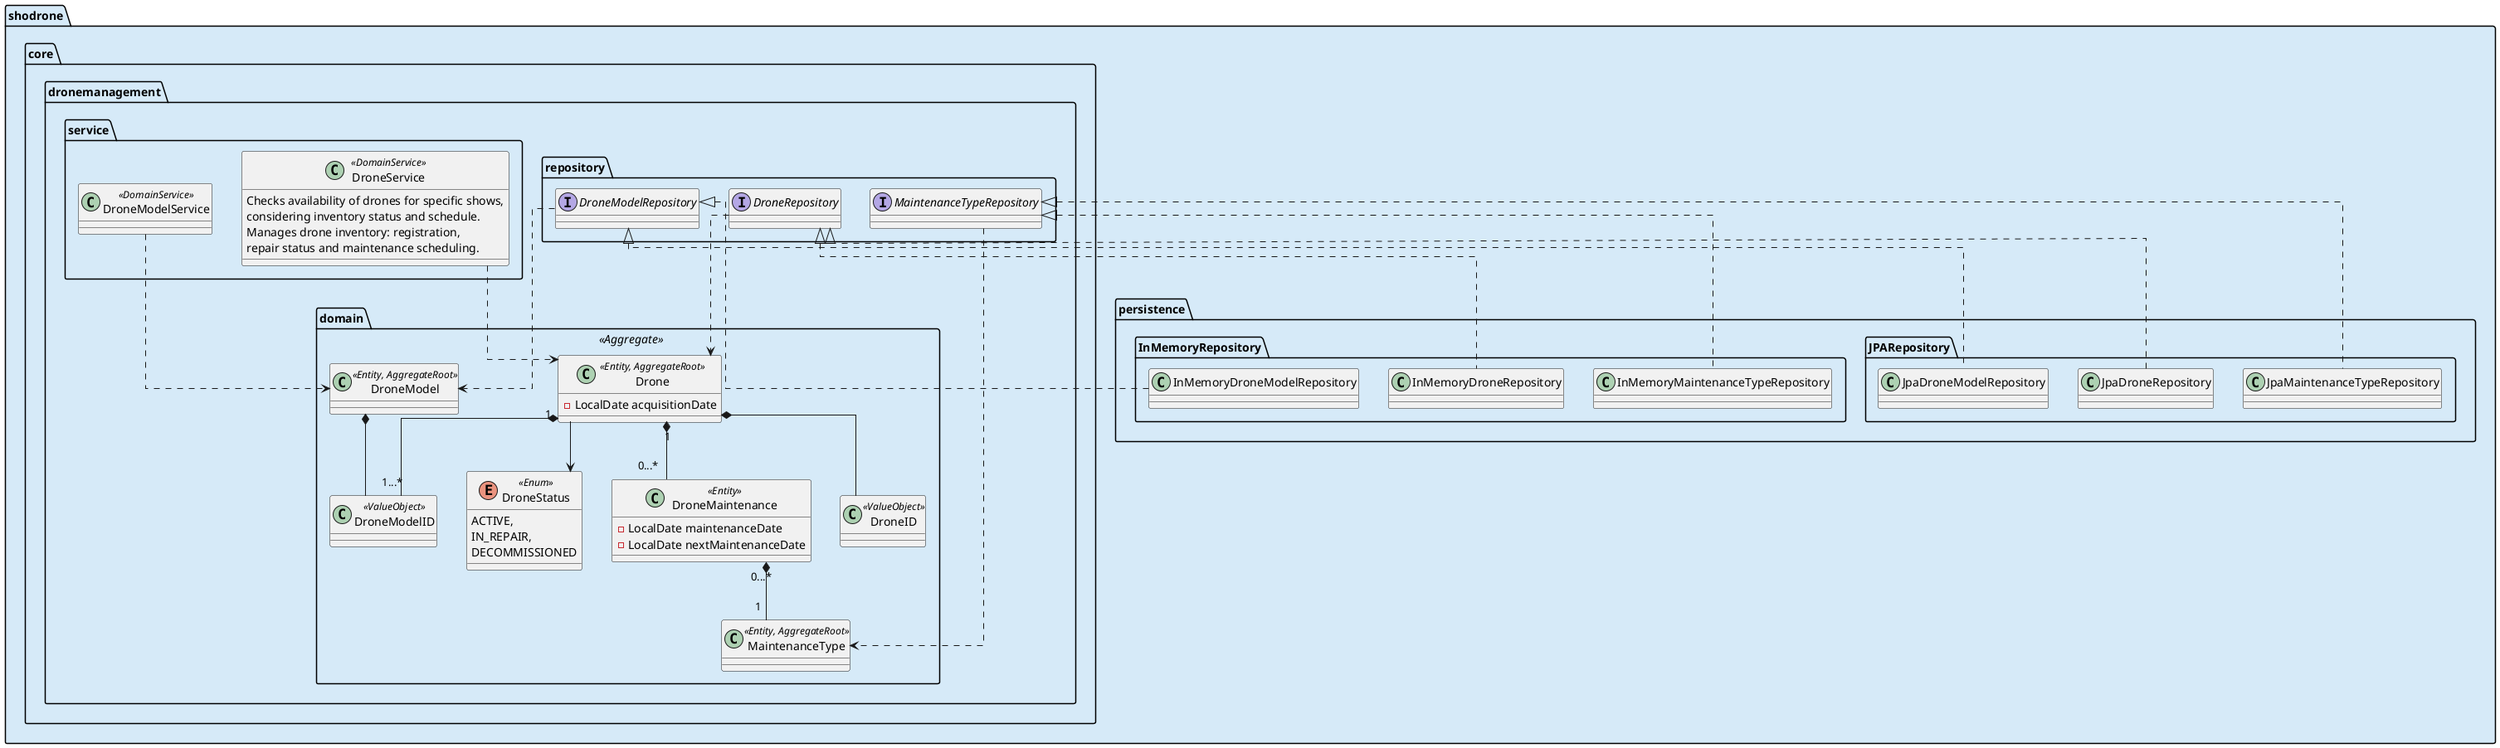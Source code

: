 @startuml

skinparam linetype ortho

skinparam package {
  BackgroundColor #D6EAF8
  BorderColor Black

}

' ==== DRONE ====

package "shodrone.core.dronemanagement.domain" <<Aggregate>> {

   class Drone <<Entity, AggregateRoot>> {
   - LocalDate acquisitionDate
  }

  enum DroneStatus <<Enum>> {
    ACTIVE,
    IN_REPAIR,
    DECOMMISSIONED
  }

  class DroneMaintenance <<Entity>> {
    - LocalDate maintenanceDate
    - LocalDate nextMaintenanceDate
  }

  Class MaintenanceType <<Entity, AggregateRoot>> {
  }

  class DroneModel <<Entity, AggregateRoot>> {
  }

  class DroneModelID <<ValueObject>> {}

    class DroneID <<ValueObject>> {
    }

}

package "shodrone.core.dronemanagement.service" {

 class DroneModelService <<DomainService>> {

 }

 class DroneService <<DomainService>> {
Checks availability of drones for specific shows,
considering inventory status and schedule.
Manages drone inventory: registration,
repair status and maintenance scheduling.
 }

}

package "shodrone.core.dronemanagement.repository" {

interface DroneRepository
interface DroneModelRepository
interface MaintenanceTypeRepository

}

' ==== JPA / IN MEMORY REPOSITORY ====

package "shodrone.persistence.JPARepository" {

class JpaDroneRepository
class JpaDroneModelRepository
class JpaMaintenanceTypeRepository

}

package "shodrone.persistence.InMemoryRepository" {

class InMemoryDroneRepository
class InMemoryDroneModelRepository
class InMemoryMaintenanceTypeRepository
}

Drone  -->  DroneStatus
Drone "1" *-- "0...*" DroneMaintenance
Drone "1" *-- "1...*" DroneModelID
DroneModel *-- DroneModelID
Drone  *--  DroneID

DroneMaintenance "0...*" *-- "1" MaintenanceType

DroneService ..> Drone
DroneModelService ..> DroneModel

DroneRepository <|.. JpaDroneRepository
DroneRepository <|.. InMemoryDroneRepository
DroneRepository ..> Drone
DroneModelRepository <|.. JpaDroneModelRepository
DroneModelRepository <|.. InMemoryDroneModelRepository
DroneModelRepository ..> DroneModel

MaintenanceTypeRepository <|.. JpaMaintenanceTypeRepository
MaintenanceTypeRepository <|.. InMemoryMaintenanceTypeRepository
MaintenanceTypeRepository ..> MaintenanceType


@enduml